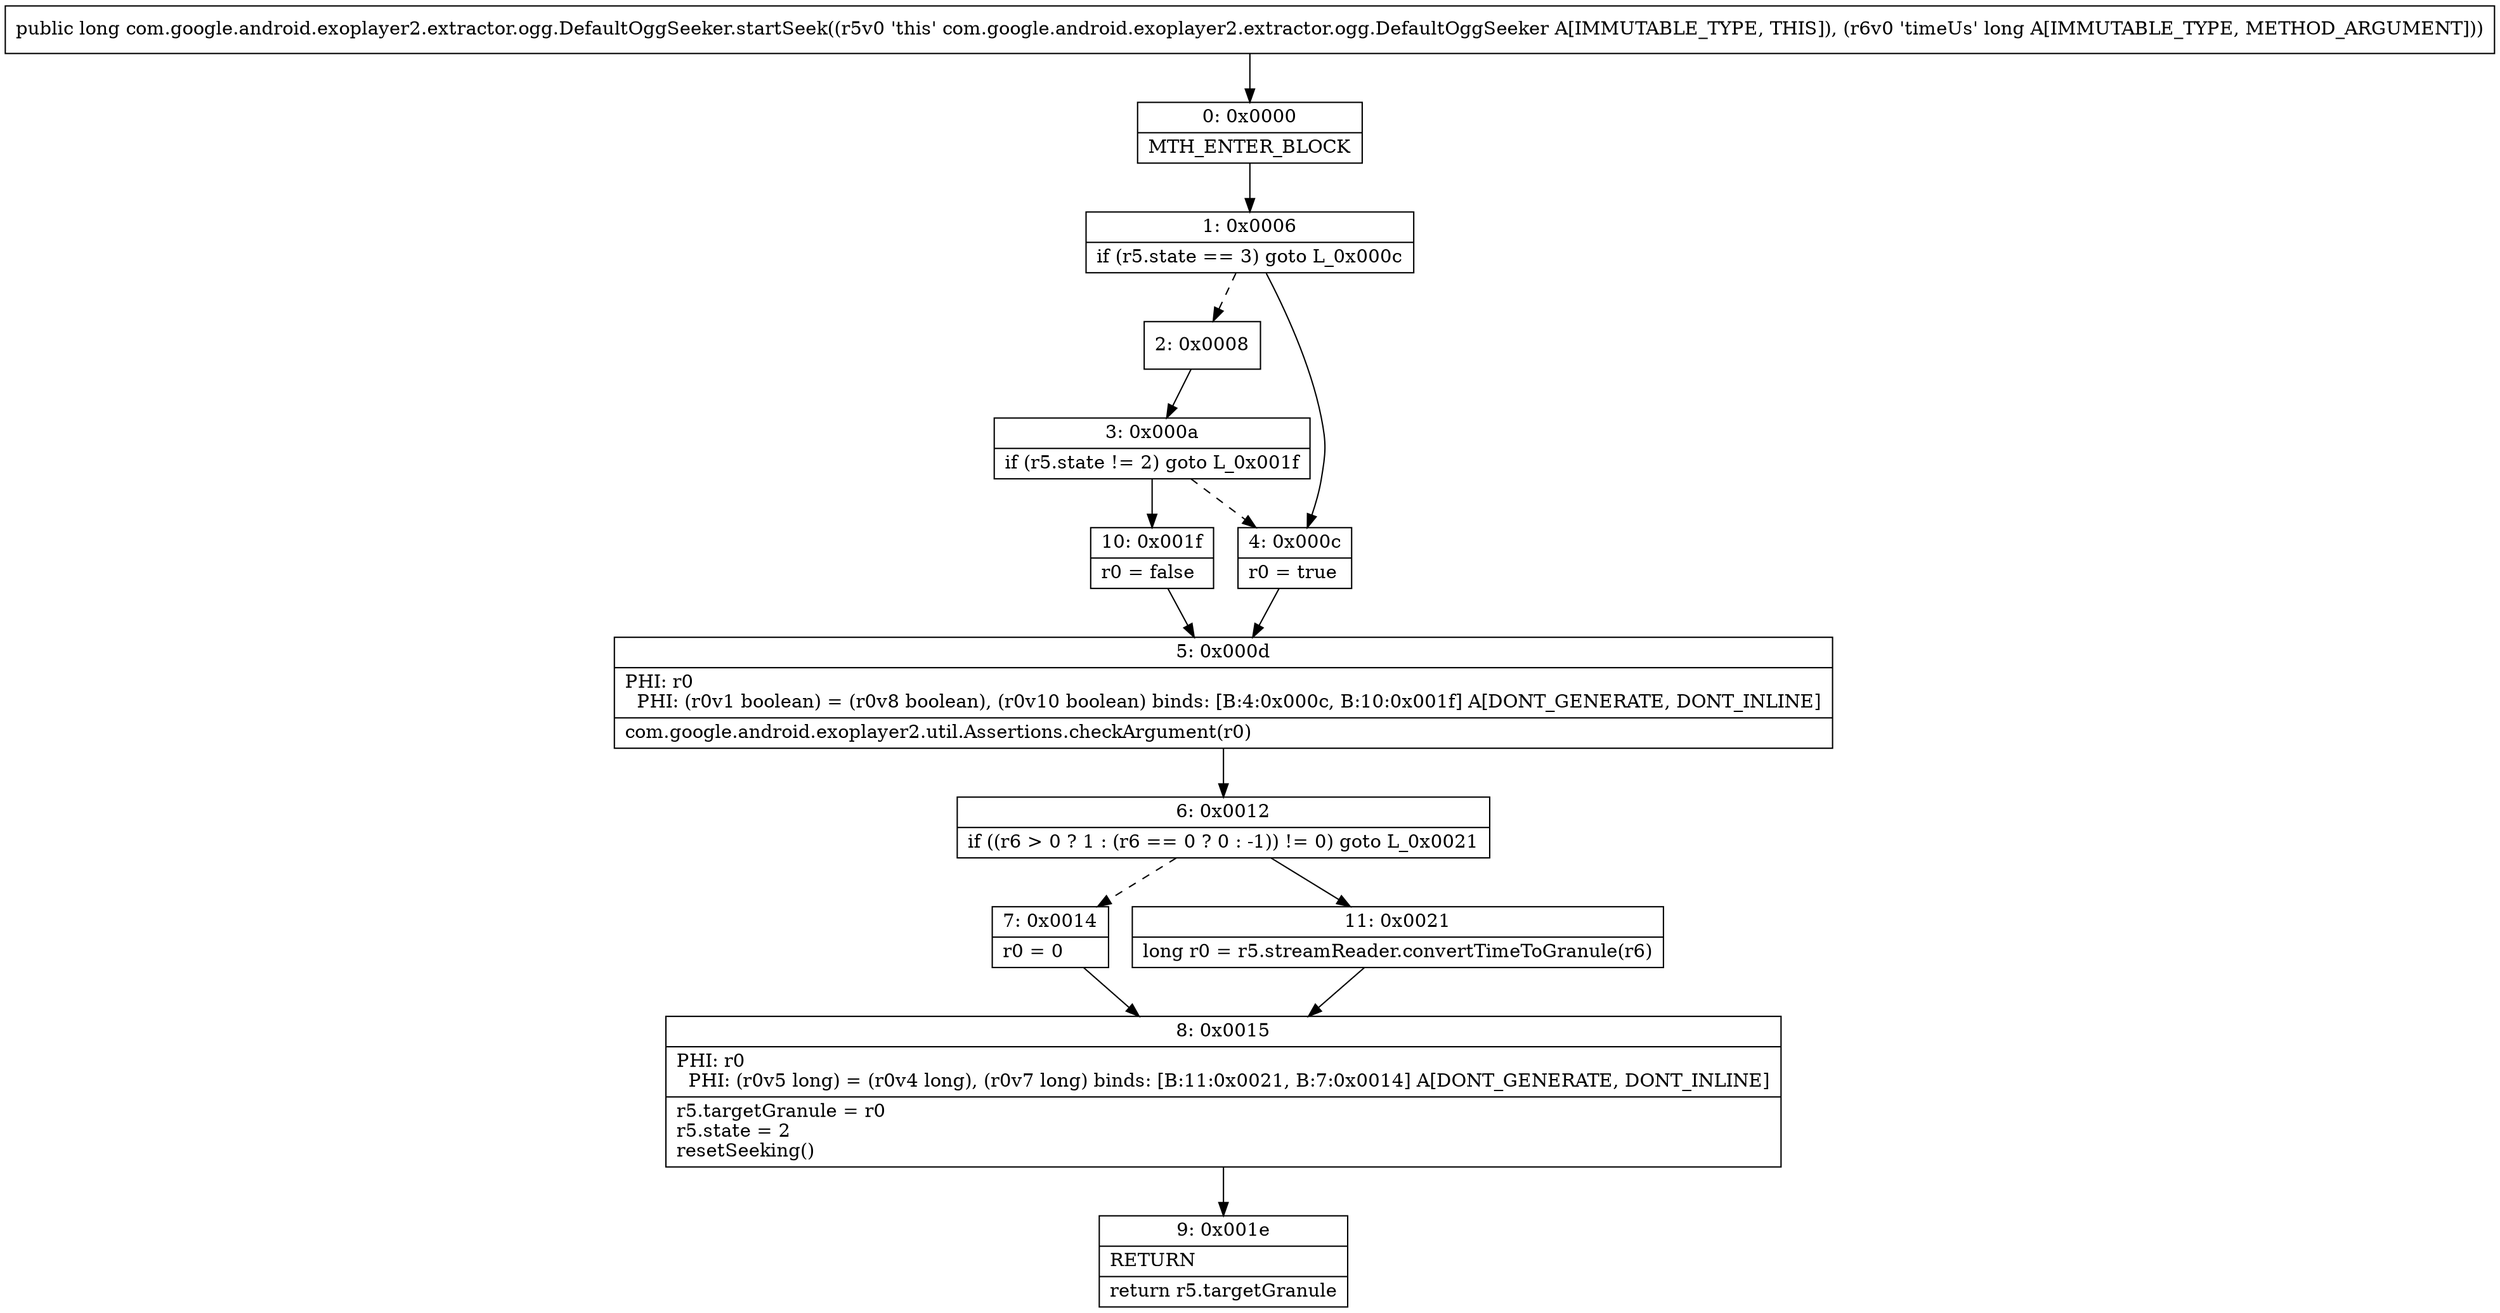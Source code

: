 digraph "CFG forcom.google.android.exoplayer2.extractor.ogg.DefaultOggSeeker.startSeek(J)J" {
Node_0 [shape=record,label="{0\:\ 0x0000|MTH_ENTER_BLOCK\l}"];
Node_1 [shape=record,label="{1\:\ 0x0006|if (r5.state == 3) goto L_0x000c\l}"];
Node_2 [shape=record,label="{2\:\ 0x0008}"];
Node_3 [shape=record,label="{3\:\ 0x000a|if (r5.state != 2) goto L_0x001f\l}"];
Node_4 [shape=record,label="{4\:\ 0x000c|r0 = true\l}"];
Node_5 [shape=record,label="{5\:\ 0x000d|PHI: r0 \l  PHI: (r0v1 boolean) = (r0v8 boolean), (r0v10 boolean) binds: [B:4:0x000c, B:10:0x001f] A[DONT_GENERATE, DONT_INLINE]\l|com.google.android.exoplayer2.util.Assertions.checkArgument(r0)\l}"];
Node_6 [shape=record,label="{6\:\ 0x0012|if ((r6 \> 0 ? 1 : (r6 == 0 ? 0 : \-1)) != 0) goto L_0x0021\l}"];
Node_7 [shape=record,label="{7\:\ 0x0014|r0 = 0\l}"];
Node_8 [shape=record,label="{8\:\ 0x0015|PHI: r0 \l  PHI: (r0v5 long) = (r0v4 long), (r0v7 long) binds: [B:11:0x0021, B:7:0x0014] A[DONT_GENERATE, DONT_INLINE]\l|r5.targetGranule = r0\lr5.state = 2\lresetSeeking()\l}"];
Node_9 [shape=record,label="{9\:\ 0x001e|RETURN\l|return r5.targetGranule\l}"];
Node_10 [shape=record,label="{10\:\ 0x001f|r0 = false\l}"];
Node_11 [shape=record,label="{11\:\ 0x0021|long r0 = r5.streamReader.convertTimeToGranule(r6)\l}"];
MethodNode[shape=record,label="{public long com.google.android.exoplayer2.extractor.ogg.DefaultOggSeeker.startSeek((r5v0 'this' com.google.android.exoplayer2.extractor.ogg.DefaultOggSeeker A[IMMUTABLE_TYPE, THIS]), (r6v0 'timeUs' long A[IMMUTABLE_TYPE, METHOD_ARGUMENT])) }"];
MethodNode -> Node_0;
Node_0 -> Node_1;
Node_1 -> Node_2[style=dashed];
Node_1 -> Node_4;
Node_2 -> Node_3;
Node_3 -> Node_4[style=dashed];
Node_3 -> Node_10;
Node_4 -> Node_5;
Node_5 -> Node_6;
Node_6 -> Node_7[style=dashed];
Node_6 -> Node_11;
Node_7 -> Node_8;
Node_8 -> Node_9;
Node_10 -> Node_5;
Node_11 -> Node_8;
}

